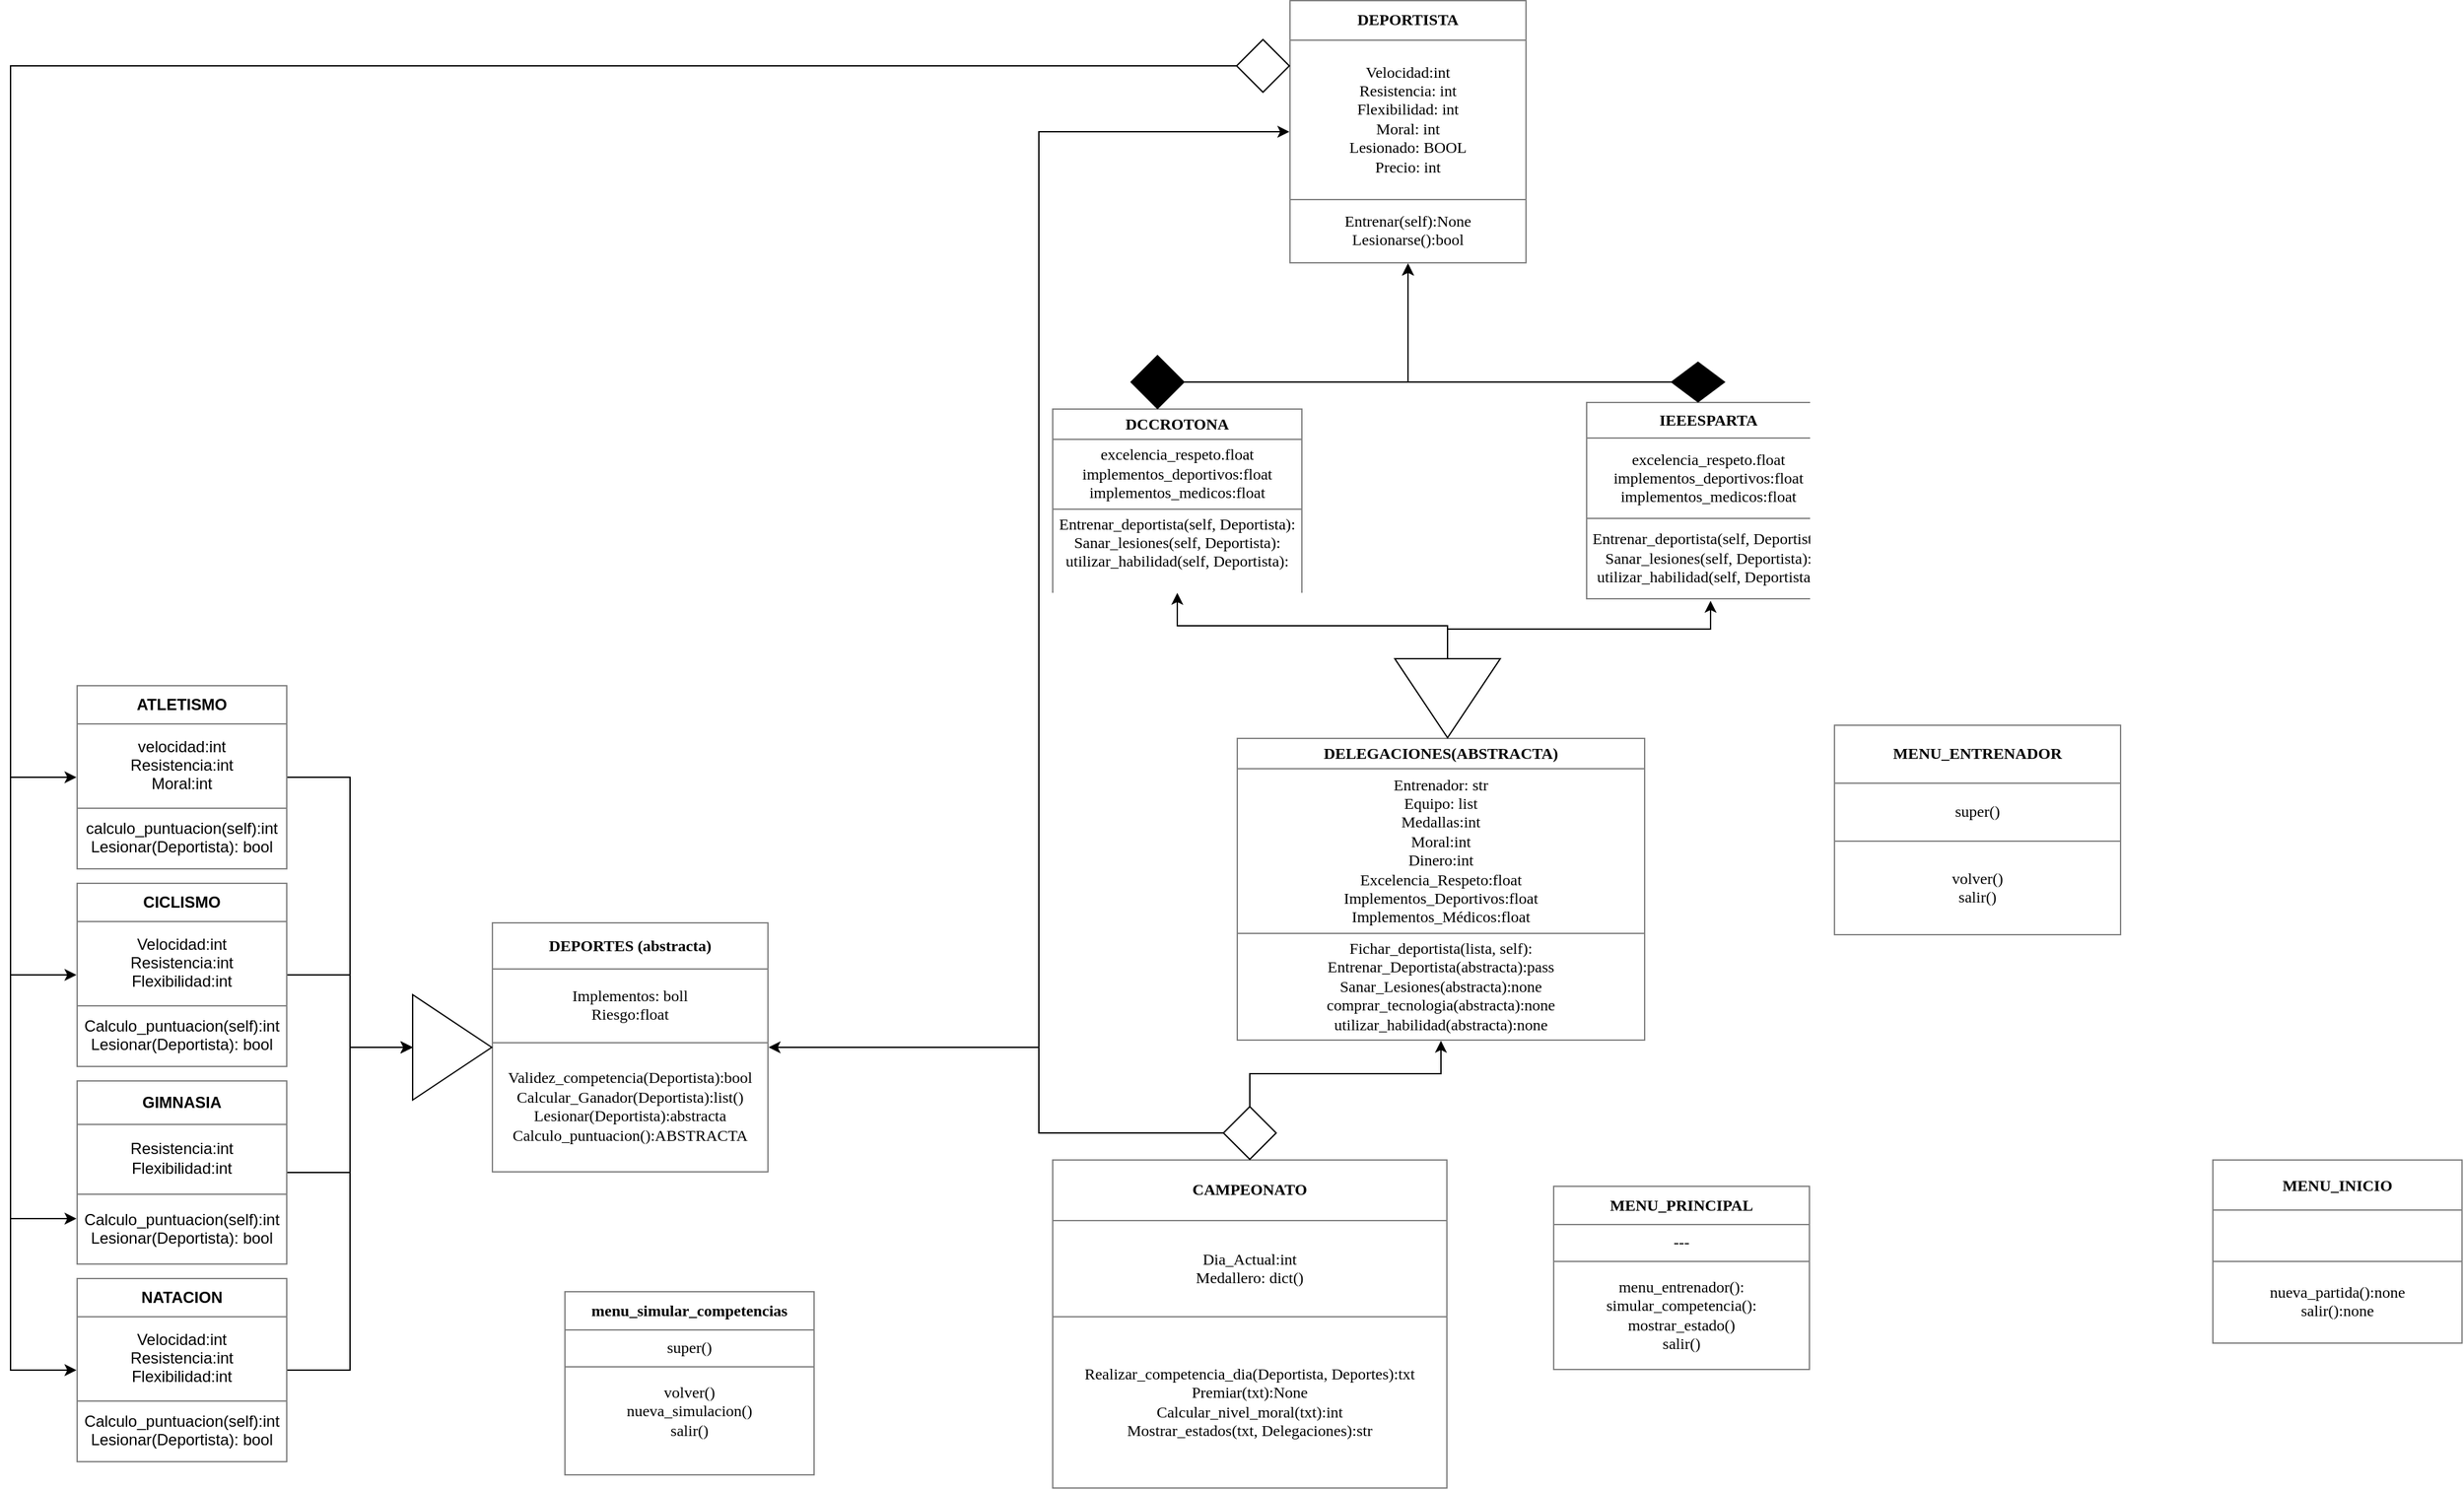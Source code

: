 <mxfile version="13.7.2" type="github">
  <diagram id="iBicDxHrLlnOZrWKdqRp" name="Page-1">
    <mxGraphModel dx="1061" dy="3868" grid="1" gridSize="10" guides="1" tooltips="1" connect="1" arrows="1" fold="1" page="1" pageScale="1" pageWidth="2339" pageHeight="3300" background="#ffffff" math="0" shadow="0">
      <root>
        <mxCell id="0" />
        <mxCell id="1" parent="0" />
        <mxCell id="OR8cHY_HCzaqjykIznZL-2" value="&lt;table style=&quot;width: 100% ; height: 100% ; border-collapse: collapse&quot; width=&quot;100%&quot; cellpadding=&quot;4&quot; border=&quot;1&quot;&gt;&lt;tbody&gt;&lt;tr&gt;&lt;th align=&quot;center&quot;&gt;DELEGACIONES(ABSTRACTA)&lt;br&gt;&lt;/th&gt;&lt;/tr&gt;&lt;tr&gt;&lt;td align=&quot;center&quot;&gt;Entrenador: str&lt;br&gt;Equipo: list&lt;br&gt;Medallas:int&lt;br&gt;Moral:int&lt;br&gt;Dinero:int&lt;br&gt;Excelencia_Respeto:float&lt;br&gt;Implementos_Deportivos:float&lt;br&gt;Implementos_Médicos:float&lt;br&gt;&lt;/td&gt;&lt;/tr&gt;&lt;tr&gt;&lt;td align=&quot;center&quot;&gt;Fichar_deportista(lista, self):&lt;br&gt;Entrenar_Deportista(abstracta):pass&lt;br&gt;Sanar_Lesiones(abstracta):none&lt;br&gt;comprar_tecnologia(abstracta):none&lt;br&gt;utilizar_habilidad(abstracta):none&lt;br&gt;&lt;/td&gt;&lt;/tr&gt;&lt;/tbody&gt;&lt;/table&gt;" style="text;html=1;strokeColor=none;fillColor=none;overflow=fill;fontFamily=Times New Roman;" parent="1" vertex="1">
          <mxGeometry x="1220" y="-2270" width="310" height="230" as="geometry" />
        </mxCell>
        <mxCell id="OR8cHY_HCzaqjykIznZL-3" value="&lt;table style=&quot;width: 100% ; height: 100% ; border-collapse: collapse&quot; width=&quot;100%&quot; cellpadding=&quot;4&quot; border=&quot;1&quot;&gt;&lt;tbody&gt;&lt;tr&gt;&lt;th align=&quot;center&quot;&gt;DEPORTES (abstracta)&lt;br&gt;&lt;/th&gt;&lt;/tr&gt;&lt;tr&gt;&lt;td align=&quot;center&quot;&gt;Implementos: boll&lt;br&gt;Riesgo:float&lt;br&gt;&lt;/td&gt;&lt;/tr&gt;&lt;tr&gt;&lt;td align=&quot;center&quot;&gt;Validez_competencia(Deportista):bool&lt;br&gt;Calcular_Ganador(Deportista):list()&lt;br&gt;Lesionar(Deportista):abstracta&lt;br&gt;Calculo_puntuacion():ABSTRACTA&lt;br&gt;&lt;/td&gt;&lt;/tr&gt;&lt;/tbody&gt;&lt;/table&gt;" style="text;html=1;strokeColor=none;fillColor=none;overflow=fill;fontFamily=Times New Roman;" parent="1" vertex="1">
          <mxGeometry x="655" y="-2130" width="210" height="190" as="geometry" />
        </mxCell>
        <mxCell id="OR8cHY_HCzaqjykIznZL-4" value="&lt;table style=&quot;width: 100% ; height: 100% ; border-collapse: collapse&quot; width=&quot;100%&quot; cellpadding=&quot;4&quot; border=&quot;1&quot;&gt;&lt;tbody&gt;&lt;tr&gt;&lt;th align=&quot;center&quot;&gt;DEPORTISTA&lt;br&gt;&lt;/th&gt;&lt;/tr&gt;&lt;tr&gt;&lt;td align=&quot;center&quot;&gt;Velocidad:int&lt;br&gt;Resistencia: int&lt;br&gt;Flexibilidad: int&lt;br&gt;Moral: int&lt;br&gt;Lesionado: BOOL&lt;br&gt;Precio: int&lt;br&gt;&lt;/td&gt;&lt;/tr&gt;&lt;tr&gt;&lt;td align=&quot;center&quot;&gt;Entrenar(self):None&lt;br&gt;Lesionarse():bool&lt;br&gt;&lt;/td&gt;&lt;/tr&gt;&lt;/tbody&gt;&lt;/table&gt;" style="text;html=1;strokeColor=none;fillColor=none;overflow=fill;fontFamily=Times New Roman;" parent="1" vertex="1">
          <mxGeometry x="1260" y="-2830" width="180" height="200" as="geometry" />
        </mxCell>
        <mxCell id="xhtAJ8VNFzRKBKxL_O8--28" value="" style="edgeStyle=orthogonalEdgeStyle;rounded=0;orthogonalLoop=1;jettySize=auto;html=1;fontFamily=Times New Roman;" parent="1" source="OR8cHY_HCzaqjykIznZL-5" target="xhtAJ8VNFzRKBKxL_O8--26" edge="1">
          <mxGeometry relative="1" as="geometry">
            <Array as="points">
              <mxPoint x="1230" y="-1970" />
            </Array>
          </mxGeometry>
        </mxCell>
        <mxCell id="OR8cHY_HCzaqjykIznZL-5" value="&lt;table style=&quot;width: 100% ; height: 100% ; border-collapse: collapse&quot; width=&quot;100%&quot; cellpadding=&quot;4&quot; border=&quot;1&quot;&gt;&lt;tbody&gt;&lt;tr&gt;&lt;th align=&quot;center&quot;&gt;&lt;b&gt;CAMPEONATO&lt;/b&gt;&lt;/th&gt;&lt;/tr&gt;&lt;tr&gt;&lt;td align=&quot;center&quot;&gt;Dia_Actual:int&lt;br&gt;Medallero: dict()&lt;br&gt;&lt;/td&gt;&lt;/tr&gt;&lt;tr&gt;&lt;td align=&quot;center&quot;&gt;Realizar_competencia_dia(Deportista, Deportes):txt&lt;br&gt;Premiar(txt):None&lt;br&gt;Calcular_nivel_moral(txt):int&lt;br&gt;Mostrar_estados(txt, Delegaciones):str&lt;br&gt;&lt;/td&gt;&lt;/tr&gt;&lt;/tbody&gt;&lt;/table&gt;" style="text;html=1;strokeColor=none;fillColor=none;overflow=fill;fontFamily=Times New Roman;" parent="1" vertex="1">
          <mxGeometry x="1080" y="-1950" width="300" height="250" as="geometry" />
        </mxCell>
        <mxCell id="xhtAJ8VNFzRKBKxL_O8--6" style="edgeStyle=orthogonalEdgeStyle;rounded=0;orthogonalLoop=1;jettySize=auto;html=1;entryX=0;entryY=0.5;entryDx=0;entryDy=0;fontFamily=Times New Roman;" parent="1" source="xSWeatawyfGFOqwIpkRg-6" target="xhtAJ8VNFzRKBKxL_O8--2" edge="1">
          <mxGeometry relative="1" as="geometry" />
        </mxCell>
        <mxCell id="xSWeatawyfGFOqwIpkRg-6" value="&lt;table style=&quot;width: 100% ; height: 100% ; border-collapse: collapse&quot; width=&quot;100%&quot; cellpadding=&quot;4&quot; border=&quot;1&quot;&gt;&lt;tbody&gt;&lt;tr&gt;&lt;th align=&quot;center&quot;&gt;&lt;b&gt;NATACION&lt;/b&gt;&lt;/th&gt;&lt;/tr&gt;&lt;tr&gt;&lt;td align=&quot;center&quot;&gt;Velocidad:int&lt;br&gt;Resistencia:int&lt;br&gt;Flexibilidad:int&lt;br&gt;&lt;/td&gt;&lt;/tr&gt;&lt;tr&gt;&lt;td align=&quot;center&quot;&gt;Calculo_puntuacion(self):int&lt;br&gt;Lesionar(Deportista): bool&lt;/td&gt;&lt;/tr&gt;&lt;/tbody&gt;&lt;/table&gt;" style="text;html=1;strokeColor=none;fillColor=none;overflow=fill;" parent="1" vertex="1">
          <mxGeometry x="340" y="-1860" width="160" height="140" as="geometry" />
        </mxCell>
        <mxCell id="xhtAJ8VNFzRKBKxL_O8--4" style="edgeStyle=orthogonalEdgeStyle;rounded=0;orthogonalLoop=1;jettySize=auto;html=1;entryX=0;entryY=0.5;entryDx=0;entryDy=0;fontFamily=Times New Roman;" parent="1" source="xSWeatawyfGFOqwIpkRg-7" target="xhtAJ8VNFzRKBKxL_O8--2" edge="1">
          <mxGeometry relative="1" as="geometry" />
        </mxCell>
        <mxCell id="xSWeatawyfGFOqwIpkRg-7" value="&lt;table style=&quot;width: 100% ; height: 100% ; border-collapse: collapse&quot; width=&quot;100%&quot; cellpadding=&quot;4&quot; border=&quot;1&quot;&gt;&lt;tbody&gt;&lt;tr&gt;&lt;th align=&quot;center&quot;&gt;CICLISMO&lt;/th&gt;&lt;/tr&gt;&lt;tr&gt;&lt;td align=&quot;center&quot;&gt;Velocidad:int&lt;br&gt;Resistencia:int&lt;br&gt;Flexibilidad:int&lt;br&gt;&lt;/td&gt;&lt;/tr&gt;&lt;tr&gt;&lt;td align=&quot;center&quot;&gt;Calculo_puntuacion(self):int&lt;br&gt;Lesionar(Deportista): bool&lt;/td&gt;&lt;/tr&gt;&lt;/tbody&gt;&lt;/table&gt;" style="text;html=1;strokeColor=none;fillColor=none;overflow=fill;" parent="1" vertex="1">
          <mxGeometry x="340" y="-2160" width="160" height="140" as="geometry" />
        </mxCell>
        <mxCell id="xhtAJ8VNFzRKBKxL_O8--5" style="edgeStyle=orthogonalEdgeStyle;rounded=0;orthogonalLoop=1;jettySize=auto;html=1;entryX=0;entryY=0.5;entryDx=0;entryDy=0;fontFamily=Times New Roman;" parent="1" source="xSWeatawyfGFOqwIpkRg-8" target="xhtAJ8VNFzRKBKxL_O8--2" edge="1">
          <mxGeometry relative="1" as="geometry" />
        </mxCell>
        <mxCell id="xhtAJ8VNFzRKBKxL_O8--3" style="edgeStyle=orthogonalEdgeStyle;rounded=0;orthogonalLoop=1;jettySize=auto;html=1;entryX=0;entryY=0.5;entryDx=0;entryDy=0;fontFamily=Times New Roman;" parent="1" source="xSWeatawyfGFOqwIpkRg-9" target="xhtAJ8VNFzRKBKxL_O8--2" edge="1">
          <mxGeometry relative="1" as="geometry" />
        </mxCell>
        <mxCell id="xSWeatawyfGFOqwIpkRg-9" value="&lt;table style=&quot;width: 100% ; height: 100% ; border-collapse: collapse&quot; width=&quot;100%&quot; cellpadding=&quot;4&quot; border=&quot;1&quot;&gt;&lt;tbody&gt;&lt;tr&gt;&lt;th align=&quot;center&quot;&gt;ATLETISMO&lt;/th&gt;&lt;/tr&gt;&lt;tr&gt;&lt;td align=&quot;center&quot;&gt;velocidad:int&lt;br&gt;Resistencia:int&lt;br&gt;Moral:int&lt;br&gt;&lt;/td&gt;&lt;/tr&gt;&lt;tr&gt;&lt;td align=&quot;center&quot;&gt;calculo_puntuacion(self):int&lt;br&gt;Lesionar(Deportista): bool&lt;br&gt;&lt;/td&gt;&lt;/tr&gt;&lt;/tbody&gt;&lt;/table&gt;" style="text;html=1;strokeColor=none;fillColor=none;overflow=fill;" parent="1" vertex="1">
          <mxGeometry x="340" y="-2310" width="160" height="140" as="geometry" />
        </mxCell>
        <mxCell id="xhtAJ8VNFzRKBKxL_O8--2" value="" style="triangle;whiteSpace=wrap;html=1;fillColor=none;gradientColor=none;fontFamily=Times New Roman;align=left;" parent="1" vertex="1">
          <mxGeometry x="595" y="-2075" width="60" height="80" as="geometry" />
        </mxCell>
        <mxCell id="xhtAJ8VNFzRKBKxL_O8--7" value="&lt;table style=&quot;width: 100% ; height: 100% ; border-collapse: collapse&quot; width=&quot;100%&quot; cellpadding=&quot;4&quot; border=&quot;1&quot;&gt;&lt;tbody&gt;&lt;tr&gt;&lt;th align=&quot;center&quot;&gt;MENU_PRINCIPAL&lt;br&gt;&lt;/th&gt;&lt;/tr&gt;&lt;tr&gt;&lt;td align=&quot;center&quot;&gt;---&lt;br&gt;&lt;/td&gt;&lt;/tr&gt;&lt;tr&gt;&lt;td align=&quot;center&quot;&gt;menu_entrenador():&lt;br&gt;simular_competencia():&lt;br&gt;mostrar_estado()&lt;br&gt;salir()&lt;br&gt;&lt;/td&gt;&lt;/tr&gt;&lt;/tbody&gt;&lt;/table&gt;" style="text;html=1;strokeColor=none;fillColor=none;overflow=fill;fontFamily=Times New Roman;align=left;" parent="1" vertex="1">
          <mxGeometry x="1460" y="-1930" width="195" height="140" as="geometry" />
        </mxCell>
        <mxCell id="xhtAJ8VNFzRKBKxL_O8--8" value="&lt;table style=&quot;width: 100% ; height: 100% ; border-collapse: collapse&quot; width=&quot;100%&quot; cellpadding=&quot;4&quot; border=&quot;1&quot;&gt;&lt;tbody&gt;&lt;tr&gt;&lt;th align=&quot;center&quot;&gt;DCCROTONA&lt;br&gt;&lt;/th&gt;&lt;/tr&gt;&lt;tr&gt;&lt;td align=&quot;center&quot;&gt;excelencia_respeto.float&lt;br&gt;implementos_deportivos:float&lt;br&gt;implementos_medicos:float&lt;br&gt;&lt;/td&gt;&lt;/tr&gt;&lt;tr&gt;&lt;td align=&quot;center&quot;&gt;Entrenar_deportista(self, Deportista):&lt;br&gt;Sanar_lesiones(self, Deportista):&lt;br&gt;utilizar_habilidad(self, Deportista):&lt;br&gt;&amp;nbsp;&lt;br&gt;&lt;/td&gt;&lt;/tr&gt;&lt;/tbody&gt;&lt;/table&gt;" style="text;html=1;strokeColor=none;fillColor=none;overflow=fill;fontFamily=Times New Roman;align=left;" parent="1" vertex="1">
          <mxGeometry x="1080" y="-2520" width="190" height="140" as="geometry" />
        </mxCell>
        <mxCell id="xhtAJ8VNFzRKBKxL_O8--9" value="&lt;table style=&quot;width: 100% ; height: 100% ; border-collapse: collapse&quot; width=&quot;100%&quot; cellpadding=&quot;4&quot; border=&quot;1&quot;&gt;&lt;tbody&gt;&lt;tr&gt;&lt;th align=&quot;center&quot;&gt;&lt;b&gt;IEEESPARTA&lt;/b&gt;&lt;/th&gt;&lt;/tr&gt;&lt;tr&gt;&lt;td align=&quot;center&quot;&gt;excelencia_respeto.float&lt;br&gt;implementos_deportivos:float&lt;br&gt;implementos_medicos:float&lt;/td&gt;&lt;/tr&gt;&lt;tr&gt;&lt;td align=&quot;center&quot;&gt;Entrenar_deportista(self, Deportista)&lt;br&gt;Sanar_lesiones(self, Deportista):&lt;br&gt;utilizar_habilidad(self, Deportista):&lt;/td&gt;&lt;/tr&gt;&lt;/tbody&gt;&lt;/table&gt;" style="text;html=1;strokeColor=none;fillColor=none;overflow=fill;fontFamily=Times New Roman;align=left;" parent="1" vertex="1">
          <mxGeometry x="1485" y="-2525" width="170" height="150" as="geometry" />
        </mxCell>
        <mxCell id="xhtAJ8VNFzRKBKxL_O8--11" style="edgeStyle=orthogonalEdgeStyle;rounded=0;orthogonalLoop=1;jettySize=auto;html=1;fontFamily=Times New Roman;entryX=0.5;entryY=1;entryDx=0;entryDy=0;" parent="1" source="xhtAJ8VNFzRKBKxL_O8--10" target="OR8cHY_HCzaqjykIznZL-4" edge="1">
          <mxGeometry relative="1" as="geometry" />
        </mxCell>
        <mxCell id="xhtAJ8VNFzRKBKxL_O8--10" value="" style="rhombus;whiteSpace=wrap;html=1;fillColor=#000000;gradientColor=none;fontFamily=Times New Roman;align=left;" parent="1" vertex="1">
          <mxGeometry x="1140" y="-2560" width="40" height="40" as="geometry" />
        </mxCell>
        <mxCell id="xhtAJ8VNFzRKBKxL_O8--19" style="edgeStyle=orthogonalEdgeStyle;rounded=0;orthogonalLoop=1;jettySize=auto;html=1;entryX=0.556;entryY=1.007;entryDx=0;entryDy=0;entryPerimeter=0;fontFamily=Times New Roman;exitX=0;exitY=0.5;exitDx=0;exitDy=0;" parent="1" source="5ipFIMywoGA9phrDCxKQ-1" target="xhtAJ8VNFzRKBKxL_O8--9" edge="1">
          <mxGeometry relative="1" as="geometry">
            <mxPoint x="1360" y="-2285" as="sourcePoint" />
          </mxGeometry>
        </mxCell>
        <mxCell id="xhtAJ8VNFzRKBKxL_O8--20" style="edgeStyle=orthogonalEdgeStyle;rounded=0;orthogonalLoop=1;jettySize=auto;html=1;fontFamily=Times New Roman;exitX=0;exitY=0.5;exitDx=0;exitDy=0;" parent="1" source="5ipFIMywoGA9phrDCxKQ-1" target="xhtAJ8VNFzRKBKxL_O8--8" edge="1">
          <mxGeometry relative="1" as="geometry">
            <mxPoint x="1320" y="-2285" as="sourcePoint" />
          </mxGeometry>
        </mxCell>
        <mxCell id="xhtAJ8VNFzRKBKxL_O8--24" style="edgeStyle=orthogonalEdgeStyle;rounded=0;orthogonalLoop=1;jettySize=auto;html=1;entryX=0.5;entryY=1;entryDx=0;entryDy=0;fontFamily=Times New Roman;" parent="1" source="xhtAJ8VNFzRKBKxL_O8--22" target="OR8cHY_HCzaqjykIznZL-4" edge="1">
          <mxGeometry relative="1" as="geometry" />
        </mxCell>
        <mxCell id="xhtAJ8VNFzRKBKxL_O8--22" value="" style="rhombus;whiteSpace=wrap;html=1;fillColor=#000000;gradientColor=none;fontFamily=Times New Roman;align=left;" parent="1" vertex="1">
          <mxGeometry x="1550" y="-2555" width="40" height="30" as="geometry" />
        </mxCell>
        <mxCell id="xhtAJ8VNFzRKBKxL_O8--29" style="edgeStyle=orthogonalEdgeStyle;rounded=0;orthogonalLoop=1;jettySize=auto;html=1;fontFamily=Times New Roman;" parent="1" source="xhtAJ8VNFzRKBKxL_O8--26" target="OR8cHY_HCzaqjykIznZL-2" edge="1">
          <mxGeometry relative="1" as="geometry" />
        </mxCell>
        <mxCell id="xhtAJ8VNFzRKBKxL_O8--30" style="edgeStyle=orthogonalEdgeStyle;rounded=0;orthogonalLoop=1;jettySize=auto;html=1;fontFamily=Times New Roman;" parent="1" source="xhtAJ8VNFzRKBKxL_O8--26" target="OR8cHY_HCzaqjykIznZL-3" edge="1">
          <mxGeometry relative="1" as="geometry">
            <Array as="points">
              <mxPoint x="1070" y="-1970" />
              <mxPoint x="1070" y="-2035" />
            </Array>
          </mxGeometry>
        </mxCell>
        <mxCell id="xhtAJ8VNFzRKBKxL_O8--41" style="edgeStyle=orthogonalEdgeStyle;rounded=0;orthogonalLoop=1;jettySize=auto;html=1;entryX=0;entryY=0.5;entryDx=0;entryDy=0;fontFamily=Times New Roman;exitX=1;exitY=0.5;exitDx=0;exitDy=0;" parent="1" source="xhtAJ8VNFzRKBKxL_O8--26" target="OR8cHY_HCzaqjykIznZL-4" edge="1">
          <mxGeometry relative="1" as="geometry">
            <Array as="points">
              <mxPoint x="1070" y="-1970" />
              <mxPoint x="1070" y="-2730" />
            </Array>
          </mxGeometry>
        </mxCell>
        <mxCell id="xhtAJ8VNFzRKBKxL_O8--26" value="" style="rhombus;whiteSpace=wrap;html=1;fillColor=#FFFFFF;gradientColor=none;fontFamily=Times New Roman;align=left;" parent="1" vertex="1">
          <mxGeometry x="1210" y="-1990" width="40" height="40" as="geometry" />
        </mxCell>
        <mxCell id="xhtAJ8VNFzRKBKxL_O8--37" value="&lt;table style=&quot;width: 100% ; height: 100% ; border-collapse: collapse&quot; width=&quot;100%&quot; cellpadding=&quot;4&quot; border=&quot;1&quot;&gt;&lt;tbody&gt;&lt;tr&gt;&lt;th align=&quot;center&quot;&gt;MENU_INICIO&lt;br&gt;&lt;/th&gt;&lt;/tr&gt;&lt;tr&gt;&lt;td align=&quot;center&quot;&gt;&lt;br&gt;&lt;/td&gt;&lt;/tr&gt;&lt;tr&gt;&lt;td align=&quot;center&quot;&gt;nueva_partida():none&lt;br&gt;salir():none&lt;br&gt;&lt;/td&gt;&lt;/tr&gt;&lt;/tbody&gt;&lt;/table&gt;" style="text;html=1;strokeColor=none;fillColor=none;overflow=fill;fontFamily=Times New Roman;align=left;" parent="1" vertex="1">
          <mxGeometry x="1960" y="-1950" width="190" height="140" as="geometry" />
        </mxCell>
        <mxCell id="xhtAJ8VNFzRKBKxL_O8--39" value="&lt;table style=&quot;width: 100% ; height: 100% ; border-collapse: collapse&quot; width=&quot;100%&quot; cellpadding=&quot;4&quot; border=&quot;1&quot;&gt;&lt;tbody&gt;&lt;tr&gt;&lt;th align=&quot;center&quot;&gt;&lt;b&gt;menu_simular_competencias&lt;/b&gt;&lt;/th&gt;&lt;/tr&gt;&lt;tr&gt;&lt;td align=&quot;center&quot;&gt;super()&lt;br&gt;&lt;/td&gt;&lt;/tr&gt;&lt;tr&gt;&lt;td align=&quot;center&quot;&gt;volver()&lt;br&gt;nueva_simulacion()&lt;br&gt;salir()&lt;br&gt;&lt;br&gt;&lt;/td&gt;&lt;/tr&gt;&lt;/tbody&gt;&lt;/table&gt;" style="text;html=1;strokeColor=none;fillColor=none;overflow=fill;fontFamily=Times New Roman;align=left;" parent="1" vertex="1">
          <mxGeometry x="710" y="-1850" width="190" height="140" as="geometry" />
        </mxCell>
        <mxCell id="xhtAJ8VNFzRKBKxL_O8--48" value="&lt;table style=&quot;width: 100% ; height: 100% ; border-collapse: collapse&quot; width=&quot;100%&quot; cellpadding=&quot;4&quot; border=&quot;1&quot;&gt;&lt;tbody&gt;&lt;tr&gt;&lt;th align=&quot;center&quot;&gt;MENU_ENTRENADOR&lt;br&gt;&lt;/th&gt;&lt;/tr&gt;&lt;tr&gt;&lt;td align=&quot;center&quot;&gt;super()&lt;br&gt;&lt;/td&gt;&lt;/tr&gt;&lt;tr&gt;&lt;td align=&quot;center&quot;&gt;volver()&lt;br&gt;salir()&lt;br&gt;&lt;/td&gt;&lt;/tr&gt;&lt;/tbody&gt;&lt;/table&gt;" style="text;html=1;strokeColor=none;fillColor=none;overflow=fill;fontFamily=Times New Roman;align=left;rotation=0;" parent="1" vertex="1">
          <mxGeometry x="1672.5" y="-2280" width="217.5" height="160" as="geometry" />
        </mxCell>
        <mxCell id="5ipFIMywoGA9phrDCxKQ-1" value="" style="triangle;whiteSpace=wrap;html=1;rotation=90;" parent="1" vertex="1">
          <mxGeometry x="1350" y="-2340" width="60" height="80" as="geometry" />
        </mxCell>
        <mxCell id="5ipFIMywoGA9phrDCxKQ-5" style="edgeStyle=orthogonalEdgeStyle;rounded=0;orthogonalLoop=1;jettySize=auto;html=1;entryX=0;entryY=0.5;entryDx=0;entryDy=0;" parent="1" target="xSWeatawyfGFOqwIpkRg-6" edge="1">
          <mxGeometry relative="1" as="geometry">
            <mxPoint x="1172" y="-2780" as="sourcePoint" />
            <mxPoint x="292" y="-1790" as="targetPoint" />
            <Array as="points">
              <mxPoint x="290" y="-2780" />
              <mxPoint x="290" y="-1790" />
            </Array>
          </mxGeometry>
        </mxCell>
        <mxCell id="5ipFIMywoGA9phrDCxKQ-8" style="edgeStyle=orthogonalEdgeStyle;rounded=0;orthogonalLoop=1;jettySize=auto;html=1;entryX=0;entryY=0.5;entryDx=0;entryDy=0;" parent="1" source="5ipFIMywoGA9phrDCxKQ-4" target="xSWeatawyfGFOqwIpkRg-7" edge="1">
          <mxGeometry relative="1" as="geometry">
            <Array as="points">
              <mxPoint x="290" y="-2780" />
              <mxPoint x="290" y="-2090" />
            </Array>
          </mxGeometry>
        </mxCell>
        <mxCell id="5ipFIMywoGA9phrDCxKQ-9" style="edgeStyle=orthogonalEdgeStyle;rounded=0;orthogonalLoop=1;jettySize=auto;html=1;entryX=0;entryY=0.5;entryDx=0;entryDy=0;" parent="1" source="5ipFIMywoGA9phrDCxKQ-4" target="xSWeatawyfGFOqwIpkRg-9" edge="1">
          <mxGeometry relative="1" as="geometry">
            <Array as="points">
              <mxPoint x="290" y="-2780" />
              <mxPoint x="290" y="-2240" />
            </Array>
          </mxGeometry>
        </mxCell>
        <mxCell id="5ipFIMywoGA9phrDCxKQ-4" value="" style="rhombus;whiteSpace=wrap;html=1;" parent="1" vertex="1">
          <mxGeometry x="1220" y="-2800" width="40" height="40" as="geometry" />
        </mxCell>
        <mxCell id="xSWeatawyfGFOqwIpkRg-8" value="&lt;table style=&quot;width: 100% ; height: 100% ; border-collapse: collapse&quot; width=&quot;100%&quot; cellpadding=&quot;4&quot; border=&quot;1&quot;&gt;&lt;tbody&gt;&lt;tr&gt;&lt;th align=&quot;center&quot;&gt;&lt;b&gt;GIMNASIA&lt;/b&gt;&lt;/th&gt;&lt;/tr&gt;&lt;tr&gt;&lt;td align=&quot;center&quot;&gt;Resistencia:int&lt;br&gt;Flexibilidad:int&lt;/td&gt;&lt;/tr&gt;&lt;tr&gt;&lt;td align=&quot;center&quot;&gt;Calculo_puntuacion(self):int&lt;br&gt;Lesionar(Deportista): bool&lt;/td&gt;&lt;/tr&gt;&lt;/tbody&gt;&lt;/table&gt;" style="text;html=1;strokeColor=none;fillColor=none;overflow=fill;" parent="1" vertex="1">
          <mxGeometry x="340" y="-2010" width="160" height="140" as="geometry" />
        </mxCell>
        <mxCell id="5ipFIMywoGA9phrDCxKQ-7" style="edgeStyle=orthogonalEdgeStyle;rounded=0;orthogonalLoop=1;jettySize=auto;html=1;entryX=0;entryY=0.75;entryDx=0;entryDy=0;" parent="1" source="5ipFIMywoGA9phrDCxKQ-4" target="xSWeatawyfGFOqwIpkRg-8" edge="1">
          <mxGeometry relative="1" as="geometry">
            <mxPoint x="340" y="-1950" as="targetPoint" />
            <mxPoint x="1220" y="-2780" as="sourcePoint" />
            <Array as="points">
              <mxPoint x="290" y="-2780" />
              <mxPoint x="290" y="-1905" />
            </Array>
          </mxGeometry>
        </mxCell>
      </root>
    </mxGraphModel>
  </diagram>
</mxfile>

